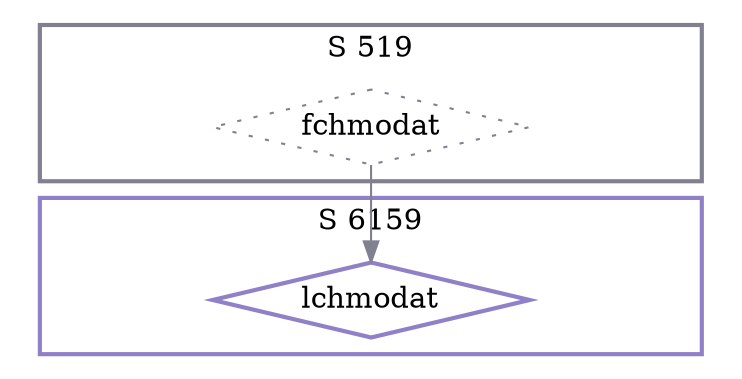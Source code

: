 digraph G {
  ratio=0.500000;
  "UV fchmodat (519)" [shape=diamond, label="fchmodat", color="#808090",
                       style=dotted];
  "UV lchmodat (6159)" [shape=diamond, label="lchmodat", color="#9080C8",
                        style=bold];
  
  subgraph cluster_6159 { label="S 6159";
    color="#9080C8";
    style=bold;
    "UV lchmodat (6159)"; };
  subgraph cluster_519 { label="S 519";
    color="#808090";
    style=bold;
    "UV fchmodat (519)"; };
  
  "UV fchmodat (519)" -> "UV lchmodat (6159)" [color="#808090"];
  
  }